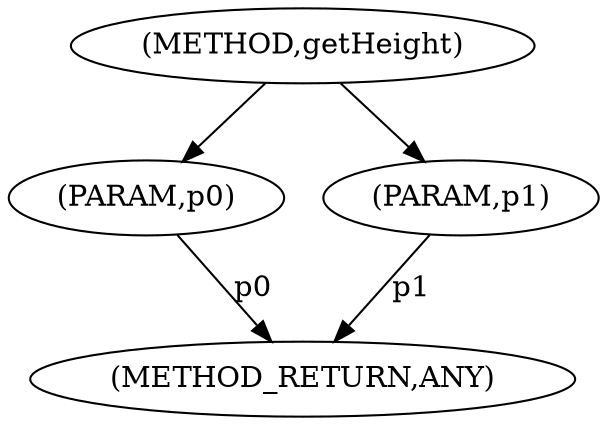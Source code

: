 digraph "getHeight" {  
"1063" [label = <(METHOD,getHeight)> ]
"1067" [label = <(METHOD_RETURN,ANY)> ]
"1064" [label = <(PARAM,p0)> ]
"1065" [label = <(PARAM,p1)> ]
  "1064" -> "1067"  [ label = "p0"] 
  "1065" -> "1067"  [ label = "p1"] 
  "1063" -> "1064" 
  "1063" -> "1065" 
}
